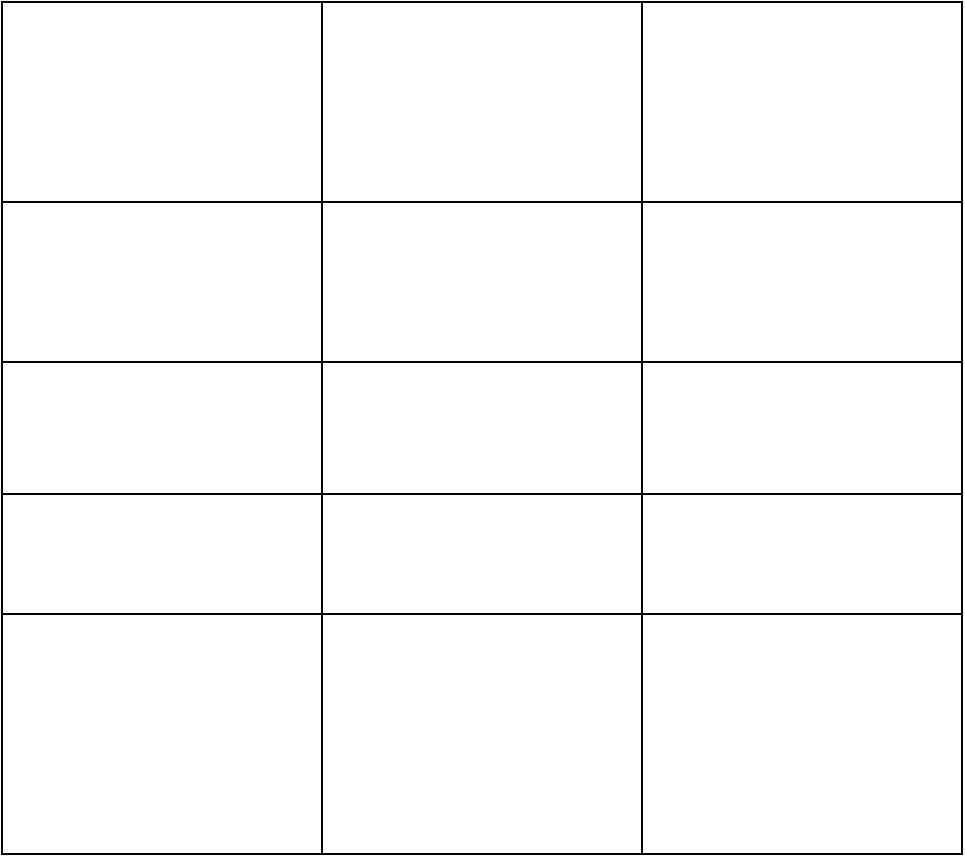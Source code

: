 <mxfile version="20.2.0" type="github">
  <diagram id="ePx7OT4K4bb6giSOhP_6" name="第 1 页">
    <mxGraphModel dx="837" dy="466" grid="0" gridSize="10" guides="1" tooltips="1" connect="1" arrows="1" fold="1" page="1" pageScale="1" pageWidth="3300" pageHeight="4681" math="0" shadow="0">
      <root>
        <mxCell id="0" />
        <mxCell id="1" parent="0" />
        <mxCell id="j4knS2BvrA4d0UOd4Cyx-6" value="" style="rounded=0;whiteSpace=wrap;html=1;" parent="1" vertex="1">
          <mxGeometry x="255" y="486" width="160" height="120" as="geometry" />
        </mxCell>
        <mxCell id="j4knS2BvrA4d0UOd4Cyx-7" value="" style="rounded=0;whiteSpace=wrap;html=1;" parent="1" vertex="1">
          <mxGeometry x="575" y="486" width="160" height="120" as="geometry" />
        </mxCell>
        <mxCell id="j4knS2BvrA4d0UOd4Cyx-8" value="" style="rounded=0;whiteSpace=wrap;html=1;" parent="1" vertex="1">
          <mxGeometry x="255" y="426" width="160" height="60" as="geometry" />
        </mxCell>
        <mxCell id="j4knS2BvrA4d0UOd4Cyx-9" value="" style="rounded=0;whiteSpace=wrap;html=1;" parent="1" vertex="1">
          <mxGeometry x="575" y="426" width="160" height="60" as="geometry" />
        </mxCell>
        <mxCell id="j4knS2BvrA4d0UOd4Cyx-10" value="" style="rounded=0;whiteSpace=wrap;html=1;" parent="1" vertex="1">
          <mxGeometry x="255" y="360" width="160" height="66" as="geometry" />
        </mxCell>
        <mxCell id="j4knS2BvrA4d0UOd4Cyx-11" value="" style="rounded=0;whiteSpace=wrap;html=1;" parent="1" vertex="1">
          <mxGeometry x="575" y="360" width="160" height="66" as="geometry" />
        </mxCell>
        <mxCell id="j4knS2BvrA4d0UOd4Cyx-13" value="" style="rounded=0;whiteSpace=wrap;html=1;" parent="1" vertex="1">
          <mxGeometry x="255" y="280" width="160" height="80" as="geometry" />
        </mxCell>
        <mxCell id="j4knS2BvrA4d0UOd4Cyx-14" value="" style="rounded=0;whiteSpace=wrap;html=1;" parent="1" vertex="1">
          <mxGeometry x="575" y="280" width="160" height="80" as="geometry" />
        </mxCell>
        <mxCell id="j4knS2BvrA4d0UOd4Cyx-15" value="" style="rounded=0;whiteSpace=wrap;html=1;" parent="1" vertex="1">
          <mxGeometry x="415" y="280" width="160" height="80" as="geometry" />
        </mxCell>
        <mxCell id="j4knS2BvrA4d0UOd4Cyx-16" value="" style="rounded=0;whiteSpace=wrap;html=1;" parent="1" vertex="1">
          <mxGeometry x="415" y="426" width="160" height="60" as="geometry" />
        </mxCell>
        <mxCell id="j4knS2BvrA4d0UOd4Cyx-17" value="" style="rounded=0;whiteSpace=wrap;html=1;" parent="1" vertex="1">
          <mxGeometry x="255" y="180" width="160" height="100" as="geometry" />
        </mxCell>
        <mxCell id="j4knS2BvrA4d0UOd4Cyx-18" value="" style="rounded=0;whiteSpace=wrap;html=1;" parent="1" vertex="1">
          <mxGeometry x="575" y="180" width="160" height="100" as="geometry" />
        </mxCell>
        <mxCell id="j4knS2BvrA4d0UOd4Cyx-19" value="" style="rounded=0;whiteSpace=wrap;html=1;" parent="1" vertex="1">
          <mxGeometry x="415" y="486" width="160" height="120" as="geometry" />
        </mxCell>
        <mxCell id="j4knS2BvrA4d0UOd4Cyx-20" value="" style="rounded=0;whiteSpace=wrap;html=1;" parent="1" vertex="1">
          <mxGeometry x="415" y="180" width="160" height="100" as="geometry" />
        </mxCell>
      </root>
    </mxGraphModel>
  </diagram>
</mxfile>
